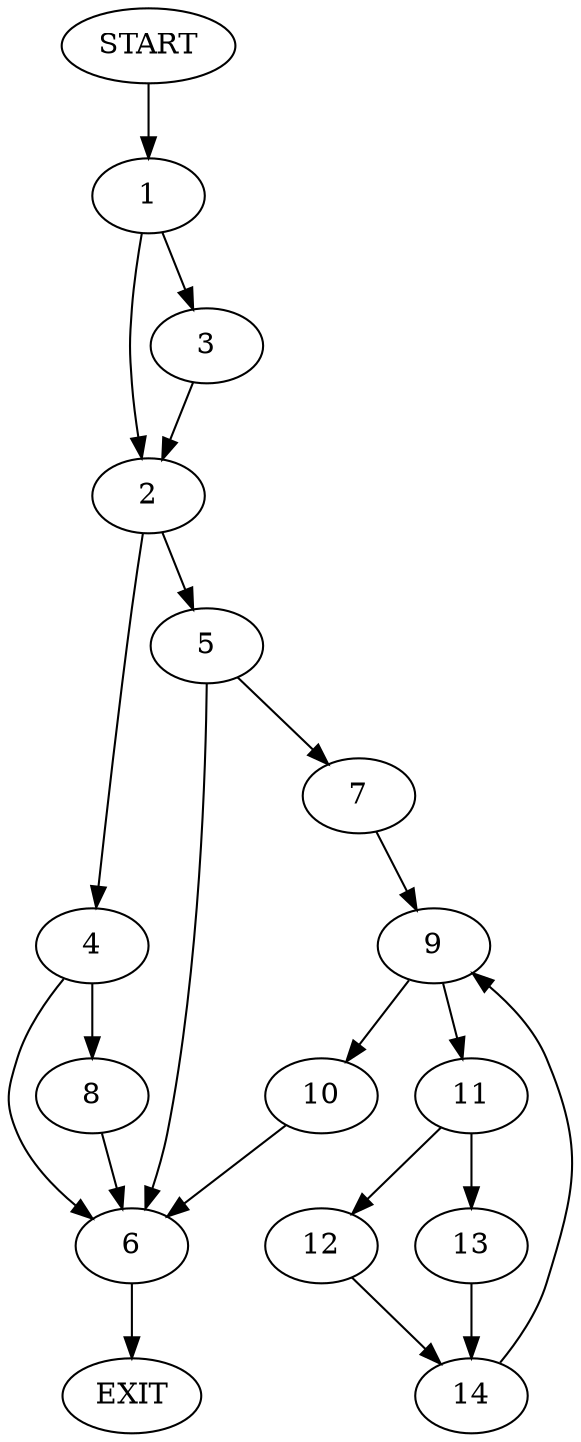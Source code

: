 digraph {
0 [label="START"]
15 [label="EXIT"]
0 -> 1
1 -> 2
1 -> 3
2 -> 4
2 -> 5
3 -> 2
5 -> 6
5 -> 7
4 -> 8
4 -> 6
8 -> 6
6 -> 15
7 -> 9
9 -> 10
9 -> 11
10 -> 6
11 -> 12
11 -> 13
12 -> 14
13 -> 14
14 -> 9
}
